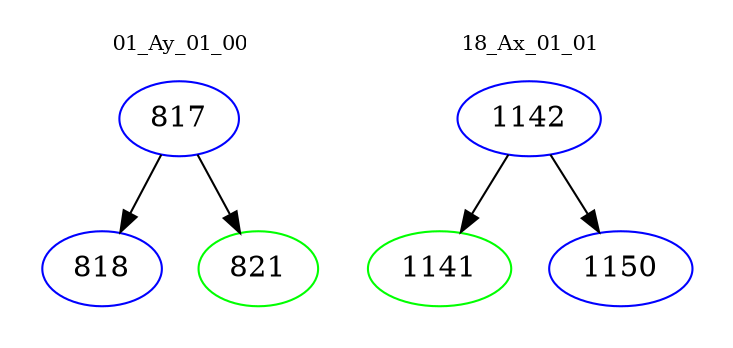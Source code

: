 digraph{
subgraph cluster_0 {
color = white
label = "01_Ay_01_00";
fontsize=10;
T0_817 [label="817", color="blue"]
T0_817 -> T0_818 [color="black"]
T0_818 [label="818", color="blue"]
T0_817 -> T0_821 [color="black"]
T0_821 [label="821", color="green"]
}
subgraph cluster_1 {
color = white
label = "18_Ax_01_01";
fontsize=10;
T1_1142 [label="1142", color="blue"]
T1_1142 -> T1_1141 [color="black"]
T1_1141 [label="1141", color="green"]
T1_1142 -> T1_1150 [color="black"]
T1_1150 [label="1150", color="blue"]
}
}
